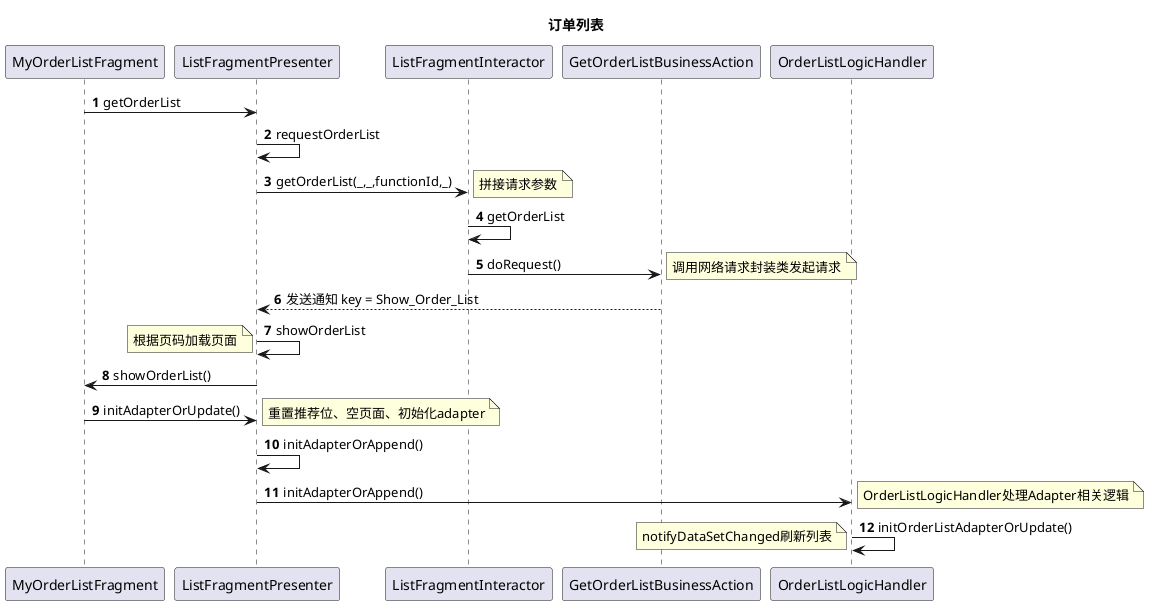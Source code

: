 @startuml
'https://plantuml.com/sequence-diagram

title 订单列表

autonumber

MyOrderListFragment -> ListFragmentPresenter: getOrderList
ListFragmentPresenter -> ListFragmentPresenter: requestOrderList
ListFragmentPresenter -> ListFragmentInteractor: getOrderList(_,_,functionId,_)
note right: 拼接请求参数

ListFragmentInteractor -> ListFragmentInteractor: getOrderList
ListFragmentInteractor ->GetOrderListBusinessAction:doRequest()
note right: 调用网络请求封装类发起请求

GetOrderListBusinessAction --> ListFragmentPresenter: 发送通知 key = Show_Order_List
ListFragmentPresenter -> ListFragmentPresenter: showOrderList
note left: 根据页码加载页面

ListFragmentPresenter -> MyOrderListFragment : showOrderList()
ListFragmentPresenter <- MyOrderListFragment : initAdapterOrUpdate()
note right: 重置推荐位、空页面、初始化adapter

ListFragmentPresenter -> ListFragmentPresenter : initAdapterOrAppend()
ListFragmentPresenter -> OrderListLogicHandler : initAdapterOrAppend()
note right: OrderListLogicHandler处理Adapter相关逻辑

OrderListLogicHandler -> OrderListLogicHandler : initOrderListAdapterOrUpdate()
note left: notifyDataSetChanged刷新列表

@enduml